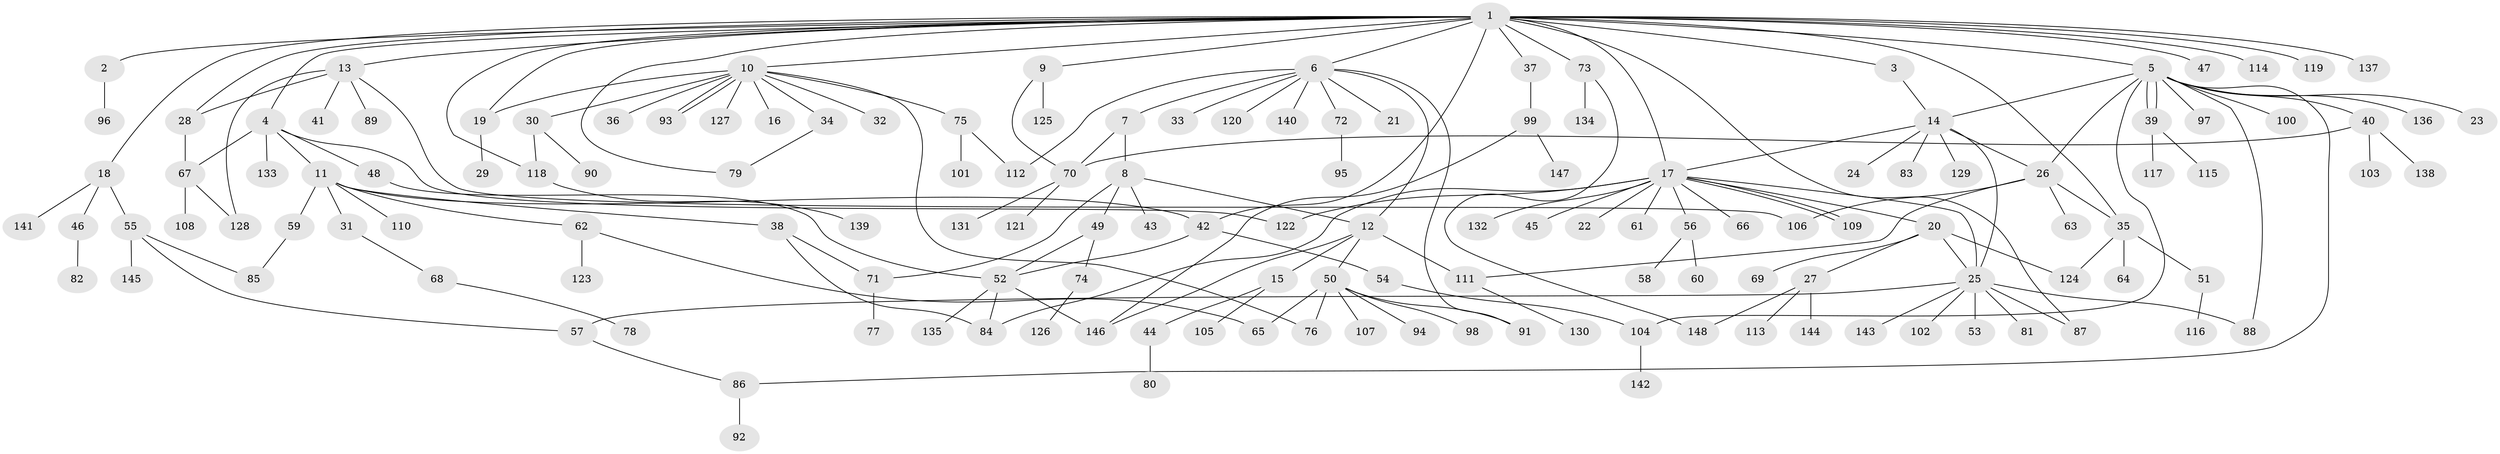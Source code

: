 // Generated by graph-tools (version 1.1) at 2025/11/02/27/25 16:11:14]
// undirected, 148 vertices, 188 edges
graph export_dot {
graph [start="1"]
  node [color=gray90,style=filled];
  1;
  2;
  3;
  4;
  5;
  6;
  7;
  8;
  9;
  10;
  11;
  12;
  13;
  14;
  15;
  16;
  17;
  18;
  19;
  20;
  21;
  22;
  23;
  24;
  25;
  26;
  27;
  28;
  29;
  30;
  31;
  32;
  33;
  34;
  35;
  36;
  37;
  38;
  39;
  40;
  41;
  42;
  43;
  44;
  45;
  46;
  47;
  48;
  49;
  50;
  51;
  52;
  53;
  54;
  55;
  56;
  57;
  58;
  59;
  60;
  61;
  62;
  63;
  64;
  65;
  66;
  67;
  68;
  69;
  70;
  71;
  72;
  73;
  74;
  75;
  76;
  77;
  78;
  79;
  80;
  81;
  82;
  83;
  84;
  85;
  86;
  87;
  88;
  89;
  90;
  91;
  92;
  93;
  94;
  95;
  96;
  97;
  98;
  99;
  100;
  101;
  102;
  103;
  104;
  105;
  106;
  107;
  108;
  109;
  110;
  111;
  112;
  113;
  114;
  115;
  116;
  117;
  118;
  119;
  120;
  121;
  122;
  123;
  124;
  125;
  126;
  127;
  128;
  129;
  130;
  131;
  132;
  133;
  134;
  135;
  136;
  137;
  138;
  139;
  140;
  141;
  142;
  143;
  144;
  145;
  146;
  147;
  148;
  1 -- 2;
  1 -- 3;
  1 -- 4;
  1 -- 5;
  1 -- 6;
  1 -- 9;
  1 -- 10;
  1 -- 13;
  1 -- 17;
  1 -- 18;
  1 -- 19;
  1 -- 28;
  1 -- 35;
  1 -- 37;
  1 -- 42;
  1 -- 47;
  1 -- 73;
  1 -- 79;
  1 -- 87;
  1 -- 114;
  1 -- 118;
  1 -- 119;
  1 -- 137;
  2 -- 96;
  3 -- 14;
  4 -- 11;
  4 -- 48;
  4 -- 67;
  4 -- 122;
  4 -- 133;
  5 -- 14;
  5 -- 23;
  5 -- 26;
  5 -- 39;
  5 -- 39;
  5 -- 40;
  5 -- 86;
  5 -- 88;
  5 -- 97;
  5 -- 100;
  5 -- 104;
  5 -- 136;
  6 -- 7;
  6 -- 12;
  6 -- 21;
  6 -- 33;
  6 -- 72;
  6 -- 91;
  6 -- 112;
  6 -- 120;
  6 -- 140;
  7 -- 8;
  7 -- 70;
  8 -- 12;
  8 -- 43;
  8 -- 49;
  8 -- 71;
  9 -- 70;
  9 -- 125;
  10 -- 16;
  10 -- 19;
  10 -- 30;
  10 -- 32;
  10 -- 34;
  10 -- 36;
  10 -- 75;
  10 -- 76;
  10 -- 93;
  10 -- 93;
  10 -- 127;
  11 -- 31;
  11 -- 38;
  11 -- 42;
  11 -- 59;
  11 -- 62;
  11 -- 110;
  12 -- 15;
  12 -- 50;
  12 -- 111;
  12 -- 146;
  13 -- 28;
  13 -- 41;
  13 -- 89;
  13 -- 106;
  13 -- 128;
  14 -- 17;
  14 -- 24;
  14 -- 25;
  14 -- 26;
  14 -- 83;
  14 -- 129;
  15 -- 44;
  15 -- 105;
  17 -- 20;
  17 -- 22;
  17 -- 25;
  17 -- 45;
  17 -- 56;
  17 -- 61;
  17 -- 66;
  17 -- 84;
  17 -- 109;
  17 -- 109;
  17 -- 122;
  17 -- 132;
  18 -- 46;
  18 -- 55;
  18 -- 141;
  19 -- 29;
  20 -- 25;
  20 -- 27;
  20 -- 69;
  20 -- 124;
  25 -- 53;
  25 -- 57;
  25 -- 81;
  25 -- 87;
  25 -- 88;
  25 -- 102;
  25 -- 143;
  26 -- 35;
  26 -- 63;
  26 -- 106;
  26 -- 111;
  27 -- 113;
  27 -- 144;
  27 -- 148;
  28 -- 67;
  30 -- 90;
  30 -- 118;
  31 -- 68;
  34 -- 79;
  35 -- 51;
  35 -- 64;
  35 -- 124;
  37 -- 99;
  38 -- 71;
  38 -- 84;
  39 -- 115;
  39 -- 117;
  40 -- 70;
  40 -- 103;
  40 -- 138;
  42 -- 52;
  42 -- 54;
  44 -- 80;
  46 -- 82;
  48 -- 52;
  49 -- 52;
  49 -- 74;
  50 -- 65;
  50 -- 76;
  50 -- 91;
  50 -- 94;
  50 -- 98;
  50 -- 107;
  51 -- 116;
  52 -- 84;
  52 -- 135;
  52 -- 146;
  54 -- 104;
  55 -- 57;
  55 -- 85;
  55 -- 145;
  56 -- 58;
  56 -- 60;
  57 -- 86;
  59 -- 85;
  62 -- 65;
  62 -- 123;
  67 -- 108;
  67 -- 128;
  68 -- 78;
  70 -- 121;
  70 -- 131;
  71 -- 77;
  72 -- 95;
  73 -- 134;
  73 -- 148;
  74 -- 126;
  75 -- 101;
  75 -- 112;
  86 -- 92;
  99 -- 146;
  99 -- 147;
  104 -- 142;
  111 -- 130;
  118 -- 139;
}
